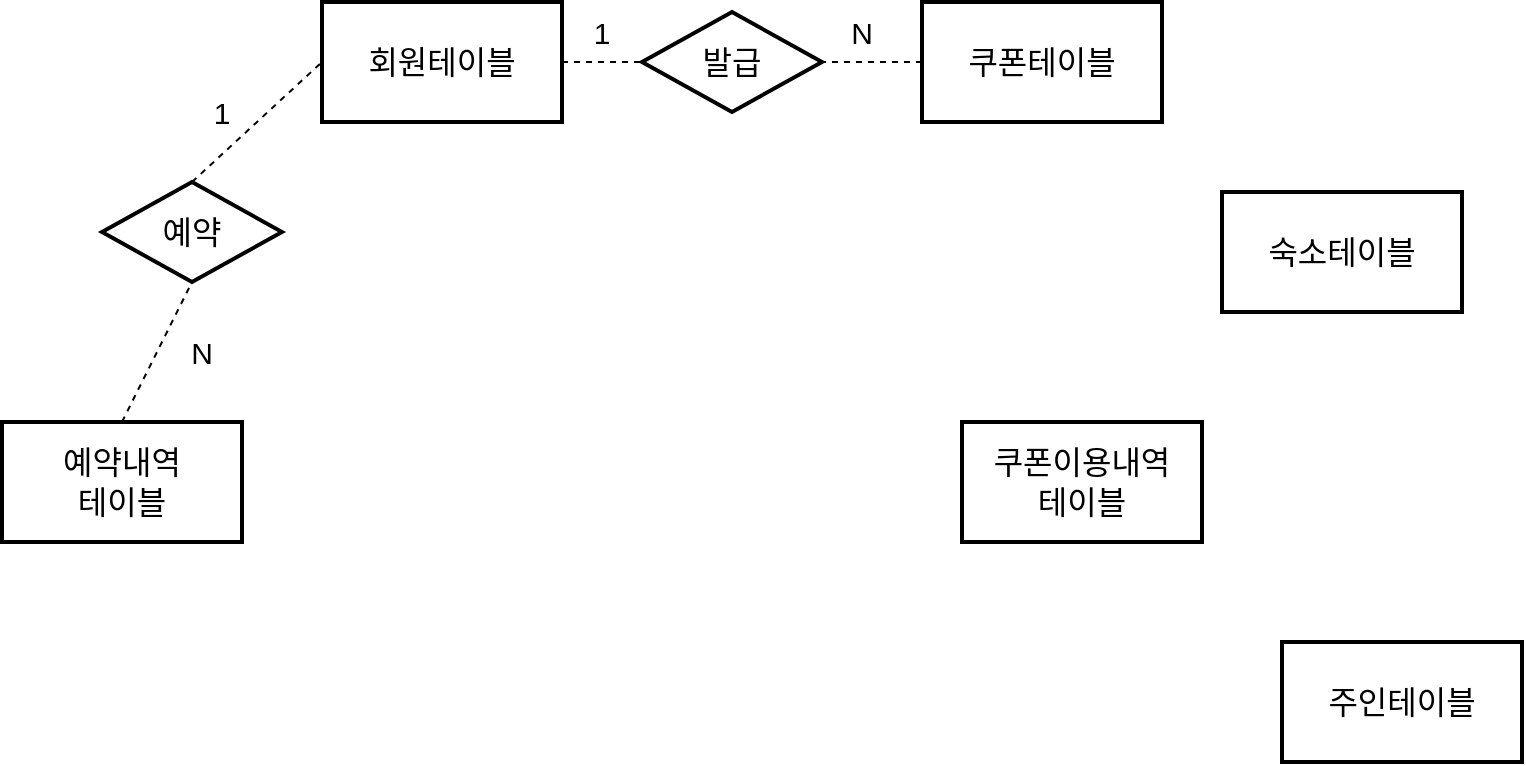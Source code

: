 <mxfile version="26.0.15">
  <diagram name="페이지-1" id="A7KoAqLpkC3rf8sDOBmB">
    <mxGraphModel dx="1434" dy="780" grid="1" gridSize="10" guides="1" tooltips="1" connect="1" arrows="1" fold="1" page="1" pageScale="1" pageWidth="827" pageHeight="1169" math="0" shadow="0">
      <root>
        <mxCell id="0" />
        <mxCell id="1" parent="0" />
        <mxCell id="Zj3V3AtrhqWtAjrRh5oI-1" value="&lt;font style=&quot;font-size: 16px;&quot;&gt;회원테이블&lt;/font&gt;" style="rounded=0;whiteSpace=wrap;html=1;strokeWidth=2;" vertex="1" parent="1">
          <mxGeometry x="200" y="80" width="120" height="60" as="geometry" />
        </mxCell>
        <mxCell id="Zj3V3AtrhqWtAjrRh5oI-2" value="&lt;font style=&quot;font-size: 16px;&quot;&gt;주인테이블&lt;/font&gt;" style="rounded=0;whiteSpace=wrap;html=1;strokeWidth=2;" vertex="1" parent="1">
          <mxGeometry x="680" y="400" width="120" height="60" as="geometry" />
        </mxCell>
        <mxCell id="Zj3V3AtrhqWtAjrRh5oI-3" value="&lt;font style=&quot;font-size: 16px;&quot;&gt;쿠폰테이블&lt;/font&gt;" style="rounded=0;whiteSpace=wrap;html=1;strokeWidth=2;" vertex="1" parent="1">
          <mxGeometry x="500" y="80" width="120" height="60" as="geometry" />
        </mxCell>
        <mxCell id="Zj3V3AtrhqWtAjrRh5oI-4" value="&lt;font style=&quot;font-size: 16px;&quot;&gt;숙소테이블&lt;/font&gt;" style="rounded=0;whiteSpace=wrap;html=1;strokeWidth=2;" vertex="1" parent="1">
          <mxGeometry x="650" y="175" width="120" height="60" as="geometry" />
        </mxCell>
        <mxCell id="Zj3V3AtrhqWtAjrRh5oI-5" value="&lt;font style=&quot;font-size: 16px;&quot;&gt;쿠폰이용내역&lt;/font&gt;&lt;div&gt;&lt;font style=&quot;font-size: 16px;&quot;&gt;테이블&lt;/font&gt;&lt;/div&gt;" style="rounded=0;whiteSpace=wrap;html=1;strokeWidth=2;" vertex="1" parent="1">
          <mxGeometry x="520" y="290" width="120" height="60" as="geometry" />
        </mxCell>
        <mxCell id="Zj3V3AtrhqWtAjrRh5oI-6" value="&lt;font style=&quot;font-size: 16px;&quot;&gt;예약내역&lt;/font&gt;&lt;div&gt;&lt;font style=&quot;font-size: 16px;&quot;&gt;테이블&lt;/font&gt;&lt;/div&gt;" style="rounded=0;whiteSpace=wrap;html=1;strokeWidth=2;" vertex="1" parent="1">
          <mxGeometry x="40" y="290" width="120" height="60" as="geometry" />
        </mxCell>
        <mxCell id="Zj3V3AtrhqWtAjrRh5oI-17" value="&lt;font style=&quot;font-size: 16px;&quot;&gt;예약&lt;/font&gt;" style="rhombus;whiteSpace=wrap;html=1;strokeWidth=2;" vertex="1" parent="1">
          <mxGeometry x="90" y="170" width="90" height="50" as="geometry" />
        </mxCell>
        <mxCell id="Zj3V3AtrhqWtAjrRh5oI-24" value="" style="endArrow=none;dashed=1;html=1;rounded=0;entryX=0;entryY=0.5;entryDx=0;entryDy=0;exitX=0.5;exitY=0;exitDx=0;exitDy=0;" edge="1" parent="1" source="Zj3V3AtrhqWtAjrRh5oI-17" target="Zj3V3AtrhqWtAjrRh5oI-1">
          <mxGeometry width="50" height="50" relative="1" as="geometry">
            <mxPoint x="390" y="400" as="sourcePoint" />
            <mxPoint x="440" y="350" as="targetPoint" />
            <Array as="points" />
          </mxGeometry>
        </mxCell>
        <mxCell id="Zj3V3AtrhqWtAjrRh5oI-25" value="" style="endArrow=none;dashed=1;html=1;rounded=0;entryX=0.5;entryY=1;entryDx=0;entryDy=0;exitX=0.5;exitY=0;exitDx=0;exitDy=0;" edge="1" parent="1" source="Zj3V3AtrhqWtAjrRh5oI-6" target="Zj3V3AtrhqWtAjrRh5oI-17">
          <mxGeometry width="50" height="50" relative="1" as="geometry">
            <mxPoint x="145" y="180" as="sourcePoint" />
            <mxPoint x="210" y="120" as="targetPoint" />
          </mxGeometry>
        </mxCell>
        <mxCell id="Zj3V3AtrhqWtAjrRh5oI-26" value="&lt;font style=&quot;font-size: 15px;&quot;&gt;1&lt;/font&gt;" style="text;html=1;align=center;verticalAlign=middle;whiteSpace=wrap;rounded=0;" vertex="1" parent="1">
          <mxGeometry x="120" y="120" width="60" height="30" as="geometry" />
        </mxCell>
        <mxCell id="Zj3V3AtrhqWtAjrRh5oI-28" value="&lt;span style=&quot;font-size: 15px;&quot;&gt;N&lt;/span&gt;" style="text;html=1;align=center;verticalAlign=middle;whiteSpace=wrap;rounded=0;" vertex="1" parent="1">
          <mxGeometry x="440" y="80" width="60" height="30" as="geometry" />
        </mxCell>
        <mxCell id="Zj3V3AtrhqWtAjrRh5oI-29" value="&lt;span style=&quot;font-size: 16px;&quot;&gt;발급&lt;/span&gt;" style="rhombus;whiteSpace=wrap;html=1;strokeWidth=2;" vertex="1" parent="1">
          <mxGeometry x="360" y="85" width="90" height="50" as="geometry" />
        </mxCell>
        <mxCell id="Zj3V3AtrhqWtAjrRh5oI-30" value="" style="endArrow=none;dashed=1;html=1;rounded=0;exitX=1;exitY=0.5;exitDx=0;exitDy=0;entryX=0;entryY=0.5;entryDx=0;entryDy=0;" edge="1" parent="1" source="Zj3V3AtrhqWtAjrRh5oI-1" target="Zj3V3AtrhqWtAjrRh5oI-29">
          <mxGeometry width="50" height="50" relative="1" as="geometry">
            <mxPoint x="390" y="400" as="sourcePoint" />
            <mxPoint x="440" y="350" as="targetPoint" />
            <Array as="points">
              <mxPoint x="350" y="110" />
            </Array>
          </mxGeometry>
        </mxCell>
        <mxCell id="Zj3V3AtrhqWtAjrRh5oI-34" value="&lt;font style=&quot;font-size: 15px;&quot;&gt;1&lt;/font&gt;" style="text;html=1;align=center;verticalAlign=middle;whiteSpace=wrap;rounded=0;" vertex="1" parent="1">
          <mxGeometry x="310" y="80" width="60" height="30" as="geometry" />
        </mxCell>
        <mxCell id="Zj3V3AtrhqWtAjrRh5oI-35" value="" style="endArrow=none;dashed=1;html=1;rounded=0;entryX=1;entryY=0.5;entryDx=0;entryDy=0;exitX=1;exitY=1;exitDx=0;exitDy=0;" edge="1" parent="1" source="Zj3V3AtrhqWtAjrRh5oI-28" target="Zj3V3AtrhqWtAjrRh5oI-29">
          <mxGeometry width="50" height="50" relative="1" as="geometry">
            <mxPoint x="480" y="150" as="sourcePoint" />
            <mxPoint x="145" y="230" as="targetPoint" />
          </mxGeometry>
        </mxCell>
        <mxCell id="Zj3V3AtrhqWtAjrRh5oI-36" value="&lt;span style=&quot;font-size: 15px;&quot;&gt;N&lt;/span&gt;" style="text;html=1;align=center;verticalAlign=middle;whiteSpace=wrap;rounded=0;" vertex="1" parent="1">
          <mxGeometry x="110" y="240" width="60" height="30" as="geometry" />
        </mxCell>
      </root>
    </mxGraphModel>
  </diagram>
</mxfile>

